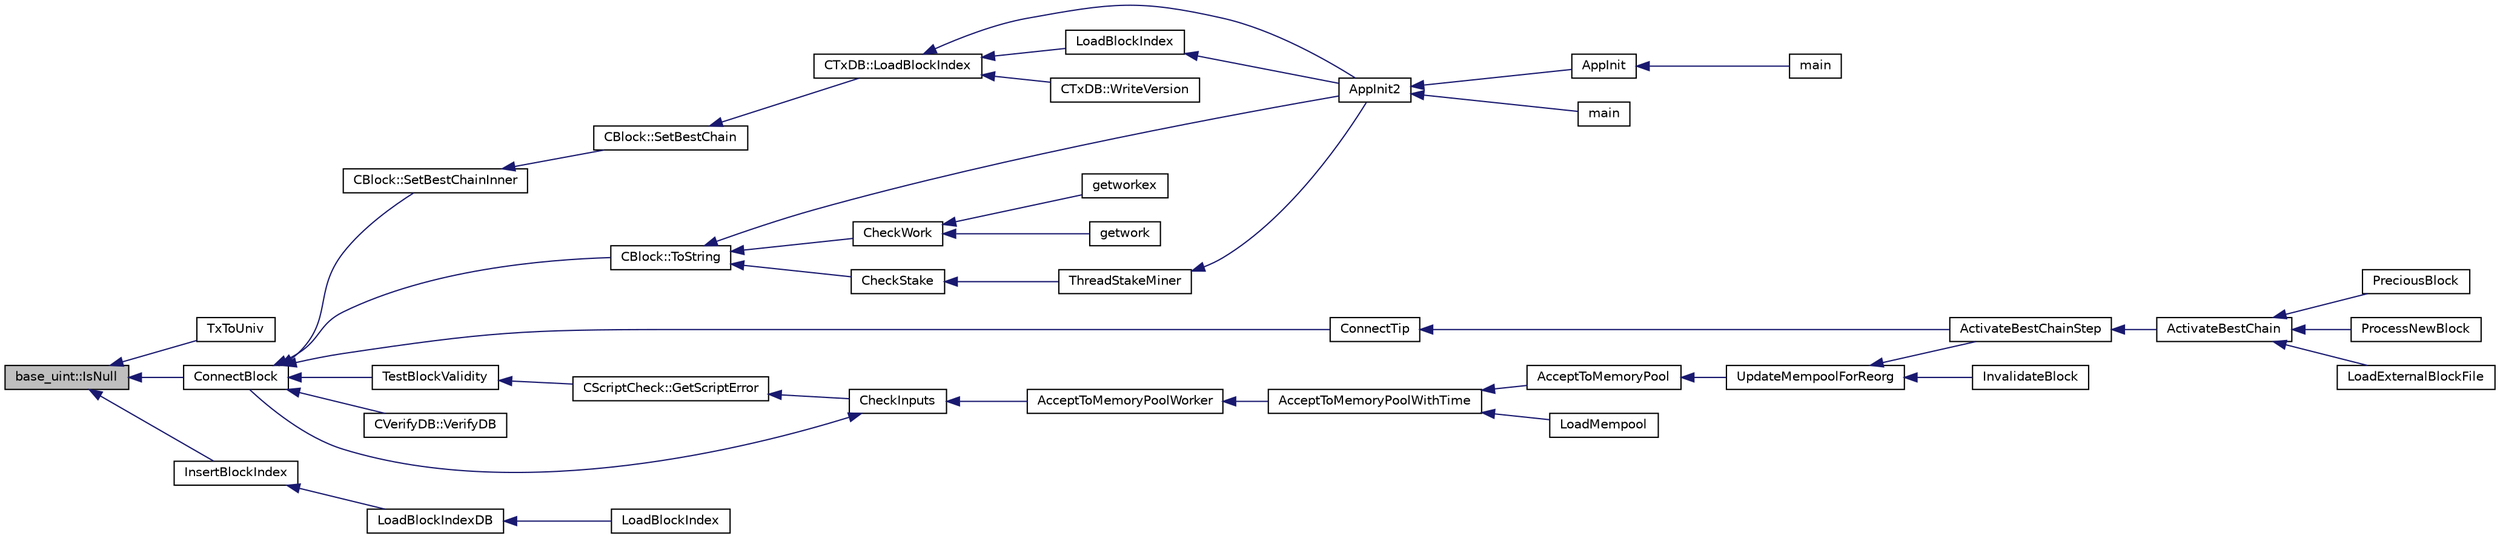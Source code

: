 digraph "base_uint::IsNull"
{
  edge [fontname="Helvetica",fontsize="10",labelfontname="Helvetica",labelfontsize="10"];
  node [fontname="Helvetica",fontsize="10",shape=record];
  rankdir="LR";
  Node482 [label="base_uint::IsNull",height=0.2,width=0.4,color="black", fillcolor="grey75", style="filled", fontcolor="black"];
  Node482 -> Node483 [dir="back",color="midnightblue",fontsize="10",style="solid",fontname="Helvetica"];
  Node483 [label="TxToUniv",height=0.2,width=0.4,color="black", fillcolor="white", style="filled",URL="$d5/d2e/core__write_8cpp.html#aeb901ca565e3df0e3bc0c9863ad8f53a"];
  Node482 -> Node484 [dir="back",color="midnightblue",fontsize="10",style="solid",fontname="Helvetica"];
  Node484 [label="ConnectBlock",height=0.2,width=0.4,color="black", fillcolor="white", style="filled",URL="$dd/d7d/validation_8cpp.html#afafbb35ee38b98e832fcb8b159942055",tooltip="Apply the effects of this block (with given index) on the UTXO set represented by coins..."];
  Node484 -> Node485 [dir="back",color="midnightblue",fontsize="10",style="solid",fontname="Helvetica"];
  Node485 [label="CBlock::SetBestChainInner",height=0.2,width=0.4,color="black", fillcolor="white", style="filled",URL="$d3/d51/class_c_block.html#a82c90ccbecf89a38ff56d8429514e2c2"];
  Node485 -> Node486 [dir="back",color="midnightblue",fontsize="10",style="solid",fontname="Helvetica"];
  Node486 [label="CBlock::SetBestChain",height=0.2,width=0.4,color="black", fillcolor="white", style="filled",URL="$d3/d51/class_c_block.html#a6e308b2d75d1cfc4a75eda36feb60ca1"];
  Node486 -> Node487 [dir="back",color="midnightblue",fontsize="10",style="solid",fontname="Helvetica"];
  Node487 [label="CTxDB::LoadBlockIndex",height=0.2,width=0.4,color="black", fillcolor="white", style="filled",URL="$d9/d8d/class_c_tx_d_b.html#abcb9df0821d996f811f6604b452a26a0"];
  Node487 -> Node488 [dir="back",color="midnightblue",fontsize="10",style="solid",fontname="Helvetica"];
  Node488 [label="AppInit2",height=0.2,width=0.4,color="black", fillcolor="white", style="filled",URL="$d8/dc0/init_8h.html#a1a4c1bfbf6ba1db77e988b89b9cadfd3",tooltip="Initialize ion. "];
  Node488 -> Node489 [dir="back",color="midnightblue",fontsize="10",style="solid",fontname="Helvetica"];
  Node489 [label="AppInit",height=0.2,width=0.4,color="black", fillcolor="white", style="filled",URL="$d4/d35/iond_8cpp.html#ac59316b767e6984e1285f0531275286b"];
  Node489 -> Node490 [dir="back",color="midnightblue",fontsize="10",style="solid",fontname="Helvetica"];
  Node490 [label="main",height=0.2,width=0.4,color="black", fillcolor="white", style="filled",URL="$d4/d35/iond_8cpp.html#a0ddf1224851353fc92bfbff6f499fa97"];
  Node488 -> Node491 [dir="back",color="midnightblue",fontsize="10",style="solid",fontname="Helvetica"];
  Node491 [label="main",height=0.2,width=0.4,color="black", fillcolor="white", style="filled",URL="$d5/d2d/ion_8cpp.html#a0ddf1224851353fc92bfbff6f499fa97"];
  Node487 -> Node492 [dir="back",color="midnightblue",fontsize="10",style="solid",fontname="Helvetica"];
  Node492 [label="LoadBlockIndex",height=0.2,width=0.4,color="black", fillcolor="white", style="filled",URL="$d4/dbf/main_8h.html#a367f303d34b8a5501ac4d77bebab578c"];
  Node492 -> Node488 [dir="back",color="midnightblue",fontsize="10",style="solid",fontname="Helvetica"];
  Node487 -> Node493 [dir="back",color="midnightblue",fontsize="10",style="solid",fontname="Helvetica"];
  Node493 [label="CTxDB::WriteVersion",height=0.2,width=0.4,color="black", fillcolor="white", style="filled",URL="$d9/d8d/class_c_tx_d_b.html#aa30dbf235b1c229896097e1eb1ea9520"];
  Node484 -> Node494 [dir="back",color="midnightblue",fontsize="10",style="solid",fontname="Helvetica"];
  Node494 [label="CBlock::ToString",height=0.2,width=0.4,color="black", fillcolor="white", style="filled",URL="$d3/d51/class_c_block.html#a0e8a98f10831c00ae76b3a831c4804e5"];
  Node494 -> Node488 [dir="back",color="midnightblue",fontsize="10",style="solid",fontname="Helvetica"];
  Node494 -> Node495 [dir="back",color="midnightblue",fontsize="10",style="solid",fontname="Helvetica"];
  Node495 [label="CheckWork",height=0.2,width=0.4,color="black", fillcolor="white", style="filled",URL="$de/d13/miner_8h.html#aadd8a05aa6d8fae1c0f4daa5e971a12a",tooltip="Check mined proof-of-work block. "];
  Node495 -> Node496 [dir="back",color="midnightblue",fontsize="10",style="solid",fontname="Helvetica"];
  Node496 [label="getworkex",height=0.2,width=0.4,color="black", fillcolor="white", style="filled",URL="$d4/ddd/rpcmining_8cpp.html#aa40f86dc468a3f2ef4a3bba99e20a069"];
  Node495 -> Node497 [dir="back",color="midnightblue",fontsize="10",style="solid",fontname="Helvetica"];
  Node497 [label="getwork",height=0.2,width=0.4,color="black", fillcolor="white", style="filled",URL="$d4/ddd/rpcmining_8cpp.html#a356be62c93d38267a7da9e1cb644d547"];
  Node494 -> Node498 [dir="back",color="midnightblue",fontsize="10",style="solid",fontname="Helvetica"];
  Node498 [label="CheckStake",height=0.2,width=0.4,color="black", fillcolor="white", style="filled",URL="$de/d13/miner_8h.html#a68be4bcfa03b86095641eac5ca996fed",tooltip="Check mined proof-of-stake block. "];
  Node498 -> Node499 [dir="back",color="midnightblue",fontsize="10",style="solid",fontname="Helvetica"];
  Node499 [label="ThreadStakeMiner",height=0.2,width=0.4,color="black", fillcolor="white", style="filled",URL="$d6/de3/miner_8cpp.html#a31faece5ef0e403969b3d3debd79b352"];
  Node499 -> Node488 [dir="back",color="midnightblue",fontsize="10",style="solid",fontname="Helvetica"];
  Node484 -> Node500 [dir="back",color="midnightblue",fontsize="10",style="solid",fontname="Helvetica"];
  Node500 [label="ConnectTip",height=0.2,width=0.4,color="black", fillcolor="white", style="filled",URL="$dd/d7d/validation_8cpp.html#a6aed3630ddc1f0822daf257250d4799a",tooltip="Connect a new block to chainActive. "];
  Node500 -> Node501 [dir="back",color="midnightblue",fontsize="10",style="solid",fontname="Helvetica"];
  Node501 [label="ActivateBestChainStep",height=0.2,width=0.4,color="black", fillcolor="white", style="filled",URL="$dd/d7d/validation_8cpp.html#a4e2b817360d39dc766271f51fc146c96",tooltip="Try to make some progress towards making pindexMostWork the active block. "];
  Node501 -> Node502 [dir="back",color="midnightblue",fontsize="10",style="solid",fontname="Helvetica"];
  Node502 [label="ActivateBestChain",height=0.2,width=0.4,color="black", fillcolor="white", style="filled",URL="$db/d38/validation_8h.html#a81d9ced51eb72d4df66abddb00318b64",tooltip="Find the best known block, and make it the tip of the block chain. "];
  Node502 -> Node503 [dir="back",color="midnightblue",fontsize="10",style="solid",fontname="Helvetica"];
  Node503 [label="PreciousBlock",height=0.2,width=0.4,color="black", fillcolor="white", style="filled",URL="$db/d38/validation_8h.html#a04e493dc156338a1b2f457f7a7feaaa9",tooltip="Mark a block as precious and reorganize. "];
  Node502 -> Node504 [dir="back",color="midnightblue",fontsize="10",style="solid",fontname="Helvetica"];
  Node504 [label="ProcessNewBlock",height=0.2,width=0.4,color="black", fillcolor="white", style="filled",URL="$db/d38/validation_8h.html#a290fce59049c0951b8eb73f0129bf6f0",tooltip="Process an incoming block. "];
  Node502 -> Node505 [dir="back",color="midnightblue",fontsize="10",style="solid",fontname="Helvetica"];
  Node505 [label="LoadExternalBlockFile",height=0.2,width=0.4,color="black", fillcolor="white", style="filled",URL="$db/d38/validation_8h.html#a2233339a13d09038cf2e46f4d0144be4",tooltip="Import blocks from an external file. "];
  Node484 -> Node506 [dir="back",color="midnightblue",fontsize="10",style="solid",fontname="Helvetica"];
  Node506 [label="TestBlockValidity",height=0.2,width=0.4,color="black", fillcolor="white", style="filled",URL="$db/d38/validation_8h.html#a12c39e969c9077605ae8a91730fb78d3",tooltip="Check a block is completely valid from start to finish (only works on top of our current best block..."];
  Node506 -> Node507 [dir="back",color="midnightblue",fontsize="10",style="solid",fontname="Helvetica"];
  Node507 [label="CScriptCheck::GetScriptError",height=0.2,width=0.4,color="black", fillcolor="white", style="filled",URL="$df/d12/class_c_script_check.html#a1340496c37e521c253606b5957173afd"];
  Node507 -> Node508 [dir="back",color="midnightblue",fontsize="10",style="solid",fontname="Helvetica"];
  Node508 [label="CheckInputs",height=0.2,width=0.4,color="black", fillcolor="white", style="filled",URL="$dd/d7d/validation_8cpp.html#a48897c72856156ef5606fc27fe1954f3",tooltip="Check whether all inputs of this transaction are valid (no double spends, scripts & sigs..."];
  Node508 -> Node509 [dir="back",color="midnightblue",fontsize="10",style="solid",fontname="Helvetica"];
  Node509 [label="AcceptToMemoryPoolWorker",height=0.2,width=0.4,color="black", fillcolor="white", style="filled",URL="$dd/d7d/validation_8cpp.html#a274b0623037c72315662a07ecf760176"];
  Node509 -> Node510 [dir="back",color="midnightblue",fontsize="10",style="solid",fontname="Helvetica"];
  Node510 [label="AcceptToMemoryPoolWithTime",height=0.2,width=0.4,color="black", fillcolor="white", style="filled",URL="$dd/d7d/validation_8cpp.html#a7e5d2eb678cdda338b2dc803a2d4999f",tooltip="(try to) add transaction to memory pool with a specified acceptance time "];
  Node510 -> Node511 [dir="back",color="midnightblue",fontsize="10",style="solid",fontname="Helvetica"];
  Node511 [label="AcceptToMemoryPool",height=0.2,width=0.4,color="black", fillcolor="white", style="filled",URL="$db/d38/validation_8h.html#a25cdf856fb2107e0e96fd6bf4c0619cb",tooltip="(try to) add transaction to memory pool plTxnReplaced will be appended to with all transactions repla..."];
  Node511 -> Node512 [dir="back",color="midnightblue",fontsize="10",style="solid",fontname="Helvetica"];
  Node512 [label="UpdateMempoolForReorg",height=0.2,width=0.4,color="black", fillcolor="white", style="filled",URL="$dd/d7d/validation_8cpp.html#aaa1204b724d7b62f09ef22df4c6a592d"];
  Node512 -> Node501 [dir="back",color="midnightblue",fontsize="10",style="solid",fontname="Helvetica"];
  Node512 -> Node513 [dir="back",color="midnightblue",fontsize="10",style="solid",fontname="Helvetica"];
  Node513 [label="InvalidateBlock",height=0.2,width=0.4,color="black", fillcolor="white", style="filled",URL="$db/d38/validation_8h.html#adf70cddb5b3b3218a7f22da08dc4a456",tooltip="Mark a block as invalid. "];
  Node510 -> Node514 [dir="back",color="midnightblue",fontsize="10",style="solid",fontname="Helvetica"];
  Node514 [label="LoadMempool",height=0.2,width=0.4,color="black", fillcolor="white", style="filled",URL="$db/d38/validation_8h.html#adea951730b49ef41e5390df5be8d3f1b",tooltip="Load the mempool from disk. "];
  Node508 -> Node484 [dir="back",color="midnightblue",fontsize="10",style="solid",fontname="Helvetica"];
  Node484 -> Node515 [dir="back",color="midnightblue",fontsize="10",style="solid",fontname="Helvetica"];
  Node515 [label="CVerifyDB::VerifyDB",height=0.2,width=0.4,color="black", fillcolor="white", style="filled",URL="$d7/da0/class_c_verify_d_b.html#af12e07230f20d23cf01d417d0e785c49"];
  Node482 -> Node516 [dir="back",color="midnightblue",fontsize="10",style="solid",fontname="Helvetica"];
  Node516 [label="InsertBlockIndex",height=0.2,width=0.4,color="black", fillcolor="white", style="filled",URL="$db/d38/validation_8h.html#af3adfd64a90ee443bfa5fe16321aa2d7",tooltip="Create a new block index entry for a given block hash. "];
  Node516 -> Node517 [dir="back",color="midnightblue",fontsize="10",style="solid",fontname="Helvetica"];
  Node517 [label="LoadBlockIndexDB",height=0.2,width=0.4,color="black", fillcolor="white", style="filled",URL="$dd/d7d/validation_8cpp.html#adc87847be035fb67de8bf116d24ab957"];
  Node517 -> Node518 [dir="back",color="midnightblue",fontsize="10",style="solid",fontname="Helvetica"];
  Node518 [label="LoadBlockIndex",height=0.2,width=0.4,color="black", fillcolor="white", style="filled",URL="$db/d38/validation_8h.html#ac199fda2eb2ecbe7dfa224eb2a0af8e1",tooltip="Load the block tree and coins database from disk. "];
}
